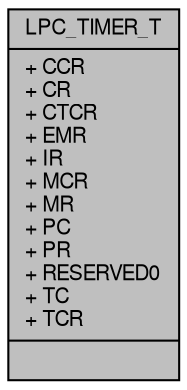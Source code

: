 digraph "LPC_TIMER_T"
{
  edge [fontname="FreeSans",fontsize="10",labelfontname="FreeSans",labelfontsize="10"];
  node [fontname="FreeSans",fontsize="10",shape=record];
  Node1 [label="{LPC_TIMER_T\n|+ CCR\l+ CR\l+ CTCR\l+ EMR\l+ IR\l+ MCR\l+ MR\l+ PC\l+ PR\l+ RESERVED0\l+ TC\l+ TCR\l|}",height=0.2,width=0.4,color="black", fillcolor="grey75", style="filled", fontcolor="black"];
}
